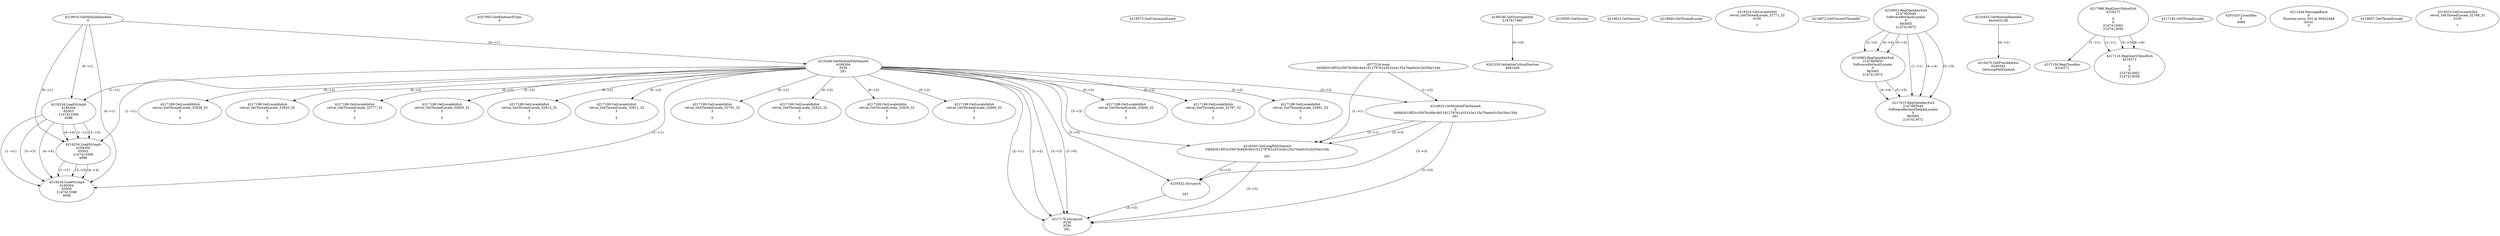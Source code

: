 // Global SCDG with merge call
digraph {
	0 [label="4577216.main
04f483018f53c35976cfd9c4b5191279761a351b3e135a70ae9c5c2b53be154b"]
	1 [label="4219916.GetModuleHandleA
0"]
	2 [label="4207805.GetKeyboardType
0"]
	3 [label="4219575.GetCommandLineA
"]
	4 [label="4199190.GetStartupInfoA
2147417460"]
	5 [label="4219595.GetVersion
"]
	6 [label="4219612.GetVersion
"]
	7 [label="4219640.GetThreadLocale
"]
	8 [label="4219310.GetLocaleInfoA
retval_GetThreadLocale_32771_32
4100

7"]
	9 [label="4219672.GetCurrentThreadId
"]
	10 [label="4216266.GetModuleFileNameA
4194304
PZM
261"]
	1 -> 10 [label="(0-->1)"]
	11 [label="4216923.GetModuleFileNameA
0
04f483018f53c35976cfd9c4b5191279761a351b3e135a70ae9c5c2b53be154b
261"]
	0 -> 11 [label="(1-->2)"]
	10 -> 11 [label="(3-->3)"]
	12 [label="4216953.RegOpenKeyExA
2147483649
Software\Borland\Locales
0
983065
2147413072"]
	13 [label="4216983.RegOpenKeyExA
2147483650
Software\Borland\Locales
0
983065
2147413072"]
	12 -> 13 [label="(2-->2)"]
	12 -> 13 [label="(4-->4)"]
	12 -> 13 [label="(5-->5)"]
	14 [label="4216453.GetModuleHandleA
kernel32.dll"]
	15 [label="4216470.GetProcAddress
6295592
GetLongPathNameA"]
	14 -> 15 [label="(0-->1)"]
	16 [label="4216500.GetLongPathNameA
04f483018f53c35976cfd9c4b5191279761a351b3e135a70ae9c5c2b53be154b

261"]
	0 -> 16 [label="(1-->1)"]
	11 -> 16 [label="(2-->1)"]
	10 -> 16 [label="(3-->3)"]
	11 -> 16 [label="(3-->3)"]
	17 [label="4216522.lstrcpynA


261"]
	10 -> 17 [label="(3-->3)"]
	11 -> 17 [label="(3-->3)"]
	16 -> 17 [label="(3-->3)"]
	18 [label="4217086.RegQueryValueExA
4216271

0
0
2147413062
2147413056"]
	19 [label="4217150.RegCloseKey
4216271"]
	18 -> 19 [label="(1-->1)"]
	20 [label="4217179.lstrcpynA
PZM
PZM
261"]
	10 -> 20 [label="(2-->1)"]
	10 -> 20 [label="(2-->2)"]
	10 -> 20 [label="(3-->3)"]
	11 -> 20 [label="(3-->3)"]
	16 -> 20 [label="(3-->3)"]
	17 -> 20 [label="(3-->3)"]
	10 -> 20 [label="(2-->0)"]
	21 [label="4217192.GetThreadLocale
"]
	22 [label="4217198.GetLocaleInfoA
retval_GetThreadLocale_32846_32
3

5"]
	10 -> 22 [label="(0-->2)"]
	23 [label="4219234.LoadStringA
4194304
65503
2147413396
4096"]
	1 -> 23 [label="(0-->1)"]
	10 -> 23 [label="(1-->1)"]
	24 [label="4219234.LoadStringA
4194304
65502
2147413396
4096"]
	1 -> 24 [label="(0-->1)"]
	10 -> 24 [label="(1-->1)"]
	23 -> 24 [label="(1-->1)"]
	23 -> 24 [label="(3-->3)"]
	23 -> 24 [label="(4-->4)"]
	25 [label="4201359.InitializeCriticalSection
4691400"]
	4 -> 25 [label="(0-->0)"]
	26 [label="4201420.LocalAlloc
0
4088"]
	27 [label="4217116.RegQueryValueExA
4216271

0
0
2147413062
2147413056"]
	18 -> 27 [label="(1-->1)"]
	18 -> 27 [label="(5-->5)"]
	18 -> 27 [label="(6-->6)"]
	28 [label="4217198.GetLocaleInfoA
retval_GetThreadLocale_32787_32
3

5"]
	10 -> 28 [label="(0-->2)"]
	29 [label="4217198.GetLocaleInfoA
retval_GetThreadLocale_32861_32
3

5"]
	10 -> 29 [label="(0-->2)"]
	30 [label="4217013.RegOpenKeyExA
2147483649
Software\Borland\Delphi\Locales
0
983065
2147413072"]
	12 -> 30 [label="(1-->1)"]
	12 -> 30 [label="(4-->4)"]
	13 -> 30 [label="(4-->4)"]
	12 -> 30 [label="(5-->5)"]
	13 -> 30 [label="(5-->5)"]
	31 [label="4217198.GetLocaleInfoA
retval_GetThreadLocale_32838_32
3

5"]
	10 -> 31 [label="(0-->2)"]
	32 [label="4211444.MessageBoxA
0
Runtime error 203 at 00402A48
Error
0"]
	33 [label="4217198.GetLocaleInfoA
retval_GetThreadLocale_32920_32
3

5"]
	10 -> 33 [label="(0-->2)"]
	34 [label="4217198.GetLocaleInfoA
retval_GetThreadLocale_32777_32
3

5"]
	10 -> 34 [label="(0-->2)"]
	35 [label="4219234.LoadStringA
4194304
65500
2147413396
4096"]
	1 -> 35 [label="(0-->1)"]
	10 -> 35 [label="(1-->1)"]
	23 -> 35 [label="(1-->1)"]
	24 -> 35 [label="(1-->1)"]
	23 -> 35 [label="(3-->3)"]
	24 -> 35 [label="(3-->3)"]
	23 -> 35 [label="(4-->4)"]
	24 -> 35 [label="(4-->4)"]
	36 [label="4217198.GetLocaleInfoA
retval_GetThreadLocale_32830_32
3

5"]
	10 -> 36 [label="(0-->2)"]
	37 [label="4217198.GetLocaleInfoA
retval_GetThreadLocale_32813_32
3

5"]
	10 -> 37 [label="(0-->2)"]
	38 [label="4217198.GetLocaleInfoA
retval_GetThreadLocale_32811_32
3

5"]
	10 -> 38 [label="(0-->2)"]
	39 [label="4217198.GetLocaleInfoA
retval_GetThreadLocale_32791_32
3

5"]
	10 -> 39 [label="(0-->2)"]
	40 [label="4217198.GetLocaleInfoA
retval_GetThreadLocale_32822_32
3

5"]
	10 -> 40 [label="(0-->2)"]
	41 [label="4219657.GetThreadLocale
"]
	42 [label="4219310.GetLocaleInfoA
retval_GetThreadLocale_32768_32
4100

7"]
	43 [label="4217198.GetLocaleInfoA
retval_GetThreadLocale_32828_32
3

5"]
	10 -> 43 [label="(0-->2)"]
	44 [label="4217198.GetLocaleInfoA
retval_GetThreadLocale_32869_32
3

5"]
	10 -> 44 [label="(0-->2)"]
}
